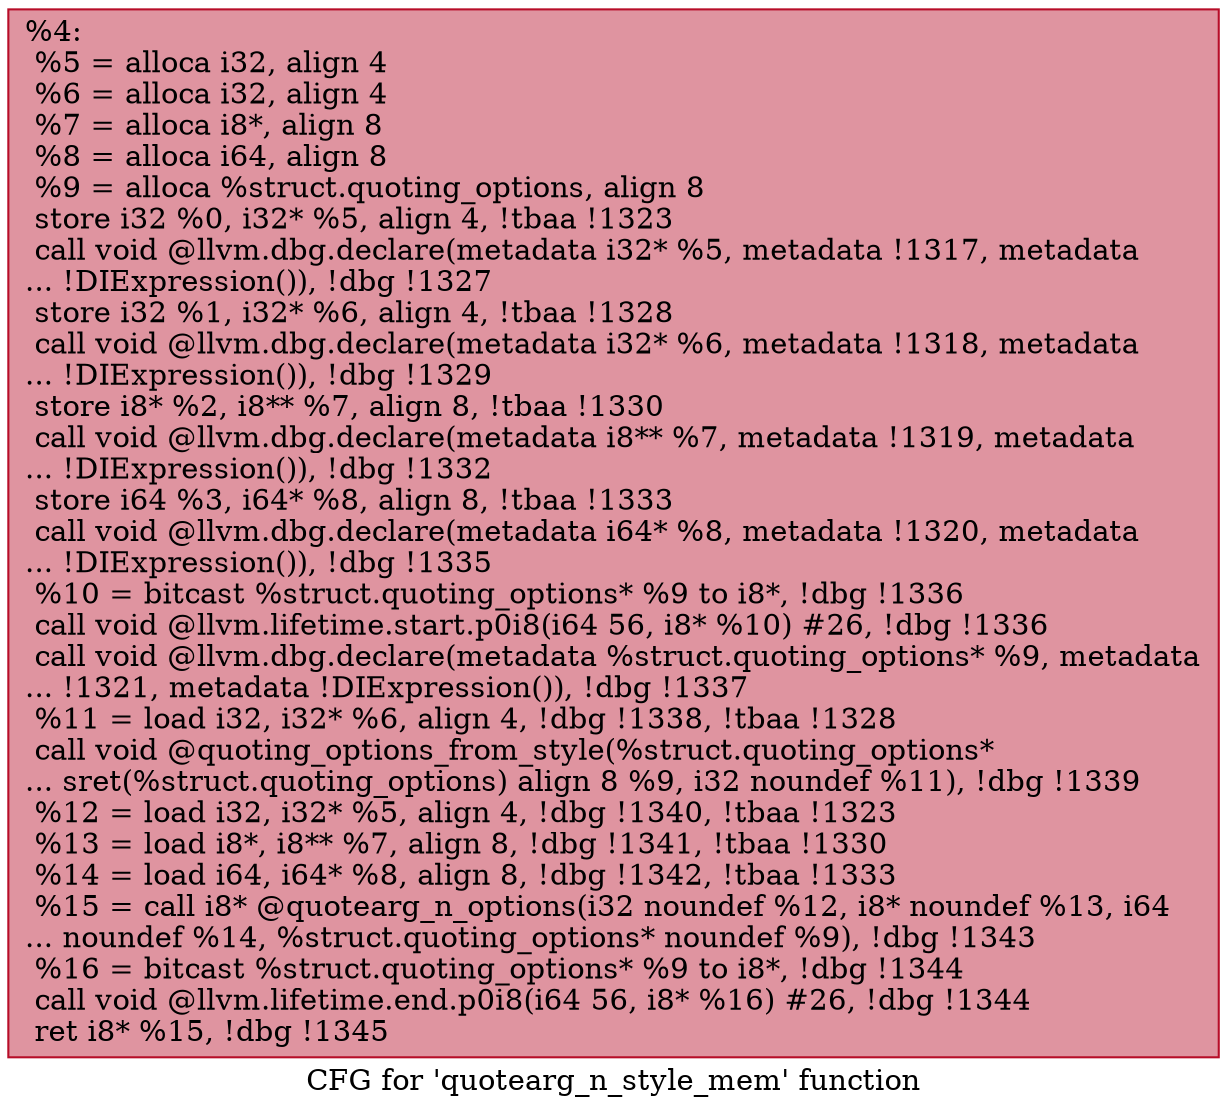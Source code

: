 digraph "CFG for 'quotearg_n_style_mem' function" {
	label="CFG for 'quotearg_n_style_mem' function";

	Node0x11036d0 [shape=record,color="#b70d28ff", style=filled, fillcolor="#b70d2870",label="{%4:\l  %5 = alloca i32, align 4\l  %6 = alloca i32, align 4\l  %7 = alloca i8*, align 8\l  %8 = alloca i64, align 8\l  %9 = alloca %struct.quoting_options, align 8\l  store i32 %0, i32* %5, align 4, !tbaa !1323\l  call void @llvm.dbg.declare(metadata i32* %5, metadata !1317, metadata\l... !DIExpression()), !dbg !1327\l  store i32 %1, i32* %6, align 4, !tbaa !1328\l  call void @llvm.dbg.declare(metadata i32* %6, metadata !1318, metadata\l... !DIExpression()), !dbg !1329\l  store i8* %2, i8** %7, align 8, !tbaa !1330\l  call void @llvm.dbg.declare(metadata i8** %7, metadata !1319, metadata\l... !DIExpression()), !dbg !1332\l  store i64 %3, i64* %8, align 8, !tbaa !1333\l  call void @llvm.dbg.declare(metadata i64* %8, metadata !1320, metadata\l... !DIExpression()), !dbg !1335\l  %10 = bitcast %struct.quoting_options* %9 to i8*, !dbg !1336\l  call void @llvm.lifetime.start.p0i8(i64 56, i8* %10) #26, !dbg !1336\l  call void @llvm.dbg.declare(metadata %struct.quoting_options* %9, metadata\l... !1321, metadata !DIExpression()), !dbg !1337\l  %11 = load i32, i32* %6, align 4, !dbg !1338, !tbaa !1328\l  call void @quoting_options_from_style(%struct.quoting_options*\l... sret(%struct.quoting_options) align 8 %9, i32 noundef %11), !dbg !1339\l  %12 = load i32, i32* %5, align 4, !dbg !1340, !tbaa !1323\l  %13 = load i8*, i8** %7, align 8, !dbg !1341, !tbaa !1330\l  %14 = load i64, i64* %8, align 8, !dbg !1342, !tbaa !1333\l  %15 = call i8* @quotearg_n_options(i32 noundef %12, i8* noundef %13, i64\l... noundef %14, %struct.quoting_options* noundef %9), !dbg !1343\l  %16 = bitcast %struct.quoting_options* %9 to i8*, !dbg !1344\l  call void @llvm.lifetime.end.p0i8(i64 56, i8* %16) #26, !dbg !1344\l  ret i8* %15, !dbg !1345\l}"];
}
